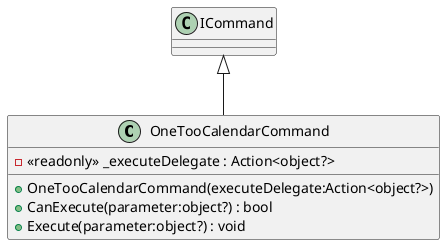@startuml
class OneTooCalendarCommand {
    - <<readonly>> _executeDelegate : Action<object?>
    + OneTooCalendarCommand(executeDelegate:Action<object?>)
    + CanExecute(parameter:object?) : bool
    + Execute(parameter:object?) : void
}
ICommand <|-- OneTooCalendarCommand
@enduml
